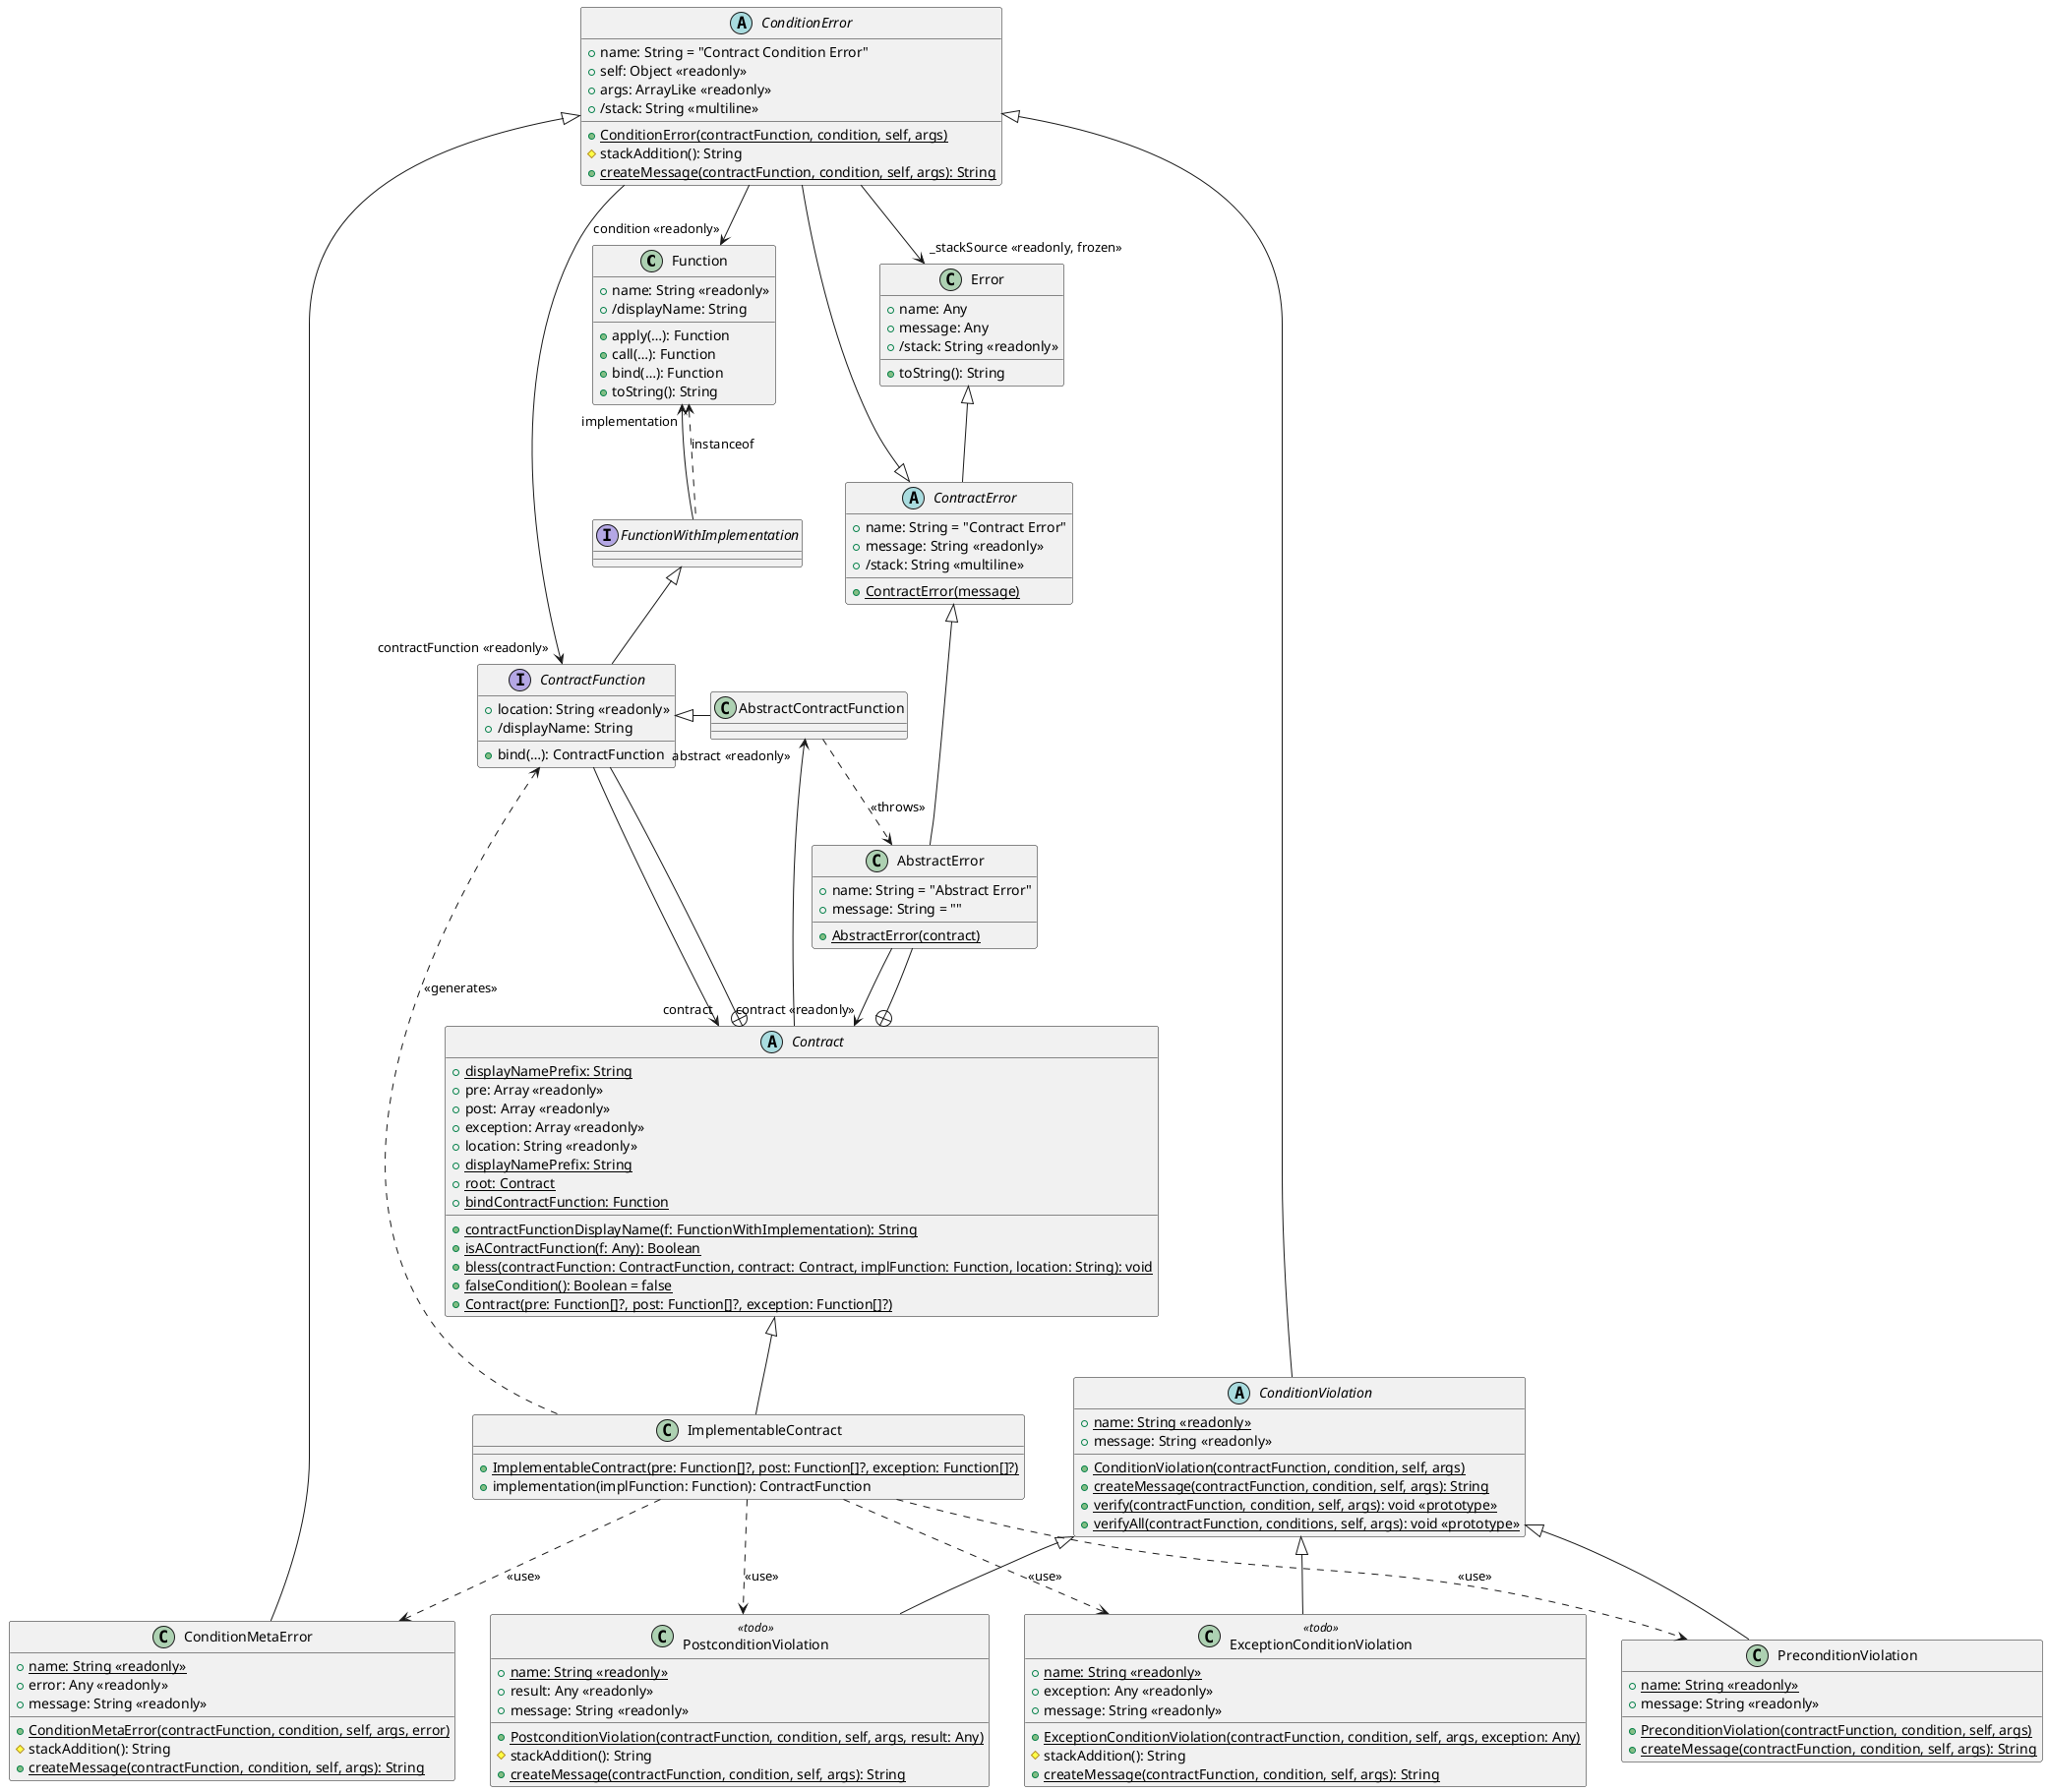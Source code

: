@startuml

class Function {
  +name: String <<readonly>>
  +/displayName: String
  +apply(…): Function
  +call(…): Function
  +bind(…): Function
  +toString(): String
}
class Error {
  +name: Any
  +message: Any
  +/stack: String <<readonly>>
  +toString(): String
}

interface FunctionWithImplementation

Function <.. FunctionWithImplementation: instanceof
FunctionWithImplementation --> "implementation" Function

abstract class Contract {
  +{static} displayNamePrefix: String
  +pre: Array <<readonly>>
  +post: Array <<readonly>>
  +exception: Array <<readonly>>
  +location: String <<readonly>>
  +{static} displayNamePrefix: String
  +{static} root: Contract
  +{static} contractFunctionDisplayName(f: FunctionWithImplementation): String
  +{static} bindContractFunction: Function
  +{static} isAContractFunction(f: Any): Boolean
  +{static} bless(contractFunction: ContractFunction, contract: Contract, implFunction: Function, location: String): void
  +{static} falseCondition(): Boolean = false
  +{static} Contract(pre: Function[]?, post: Function[]?, exception: Function[]?)
}

class ImplementableContract {
  +{static} ImplementableContract(pre: Function[]?, post: Function[]?, exception: Function[]?)
  +implementation(implFunction: Function): ContractFunction
}
Contract <|-- ImplementableContract

interface ContractFunction {
  +location: String <<readonly>>
  +/displayName: String
  +bind(…): ContractFunction
}

class AbstractContractFunction
ContractFunction <|- AbstractContractFunction

Contract +-- ContractFunction
FunctionWithImplementation <|-- ContractFunction

ContractFunction --> "contract" Contract
Contract --> "abstract <<readonly>>" AbstractContractFunction

abstract class ContractError {
  +name: String = "Contract Error"
  +message: String <<readonly>>
  +/stack: String <<multiline>>
  +{static} ContractError(message)
}
Error <|-- ContractError

class AbstractError {
  +name: String = "Abstract Error"
  +message: String = ""
  +{static} AbstractError(contract)
}
Contract +-- AbstractError
ContractError <|-- AbstractError
AbstractContractFunction ..> AbstractError : "<<throws>>"

AbstractError --> "contract <<readonly>>" Contract

abstract class ConditionError {
  +name: String = "Contract Condition Error"
  +self: Object <<readonly>>
  +args: ArrayLike <<readonly>>
  +/stack: String <<multiline>>
  +{static} ConditionError(contractFunction, condition, self, args)
  #stackAddition(): String
  +{static} createMessage(contractFunction, condition, self, args): String
}
ContractError <|-- ConditionError

class ConditionMetaError {
  +{static} name: String <<readonly>>
  +error: Any <<readonly>>
  +message: String <<readonly>>
  +{static} ConditionMetaError(contractFunction, condition, self, args, error)
  #stackAddition(): String
  +{static} createMessage(contractFunction, condition, self, args): String
}

abstract class ConditionViolation {
  +{static} name: String <<readonly>>
  +message: String <<readonly>>
  +{static} ConditionViolation(contractFunction, condition, self, args)
  +{static} createMessage(contractFunction, condition, self, args): String
  +{static} verify(contractFunction, condition, self, args): void <<prototype>>
  +{static} verifyAll(contractFunction, conditions, self, args): void <<prototype>>
}
class PreconditionViolation {
  +{static} name: String <<readonly>>
  +message: String <<readonly>>
  +{static} PreconditionViolation(contractFunction, condition, self, args)
  +{static} createMessage(contractFunction, condition, self, args): String
}
class PostconditionViolation <<todo>> {
  +{static} name: String <<readonly>>
  +result: Any <<readonly>>
  +message: String <<readonly>>
  +{static} PostconditionViolation(contractFunction, condition, self, args, result: Any)
  #stackAddition(): String
  +{static} createMessage(contractFunction, condition, self, args): String
}

class ExceptionConditionViolation <<todo>> {
  +{static} name: String <<readonly>>
  +exception: Any <<readonly>>
  +message: String <<readonly>>
  +{static} ExceptionConditionViolation(contractFunction, condition, self, args, exception: Any)
  #stackAddition(): String
  +{static} createMessage(contractFunction, condition, self, args): String
}

ConditionError --> "contractFunction <<readonly>>" ContractFunction
ConditionError --> "condition <<readonly>>" Function
ConditionError --> "_stackSource <<readonly, frozen>>" Error

ConditionError <|-- ConditionMetaError
ConditionError <|-- ConditionViolation

ConditionViolation <|-- PreconditionViolation
ConditionViolation <|-- PostconditionViolation
ConditionViolation <|-- ExceptionConditionViolation

ImplementableContract ..> ConditionMetaError: <<use>>
ImplementableContract ..> PreconditionViolation: <<use>>
ImplementableContract ..> PostconditionViolation: <<use>>
ImplementableContract ..> ExceptionConditionViolation: <<use>>
ImplementableContract ..> ContractFunction: <<generates>>

@enduml
